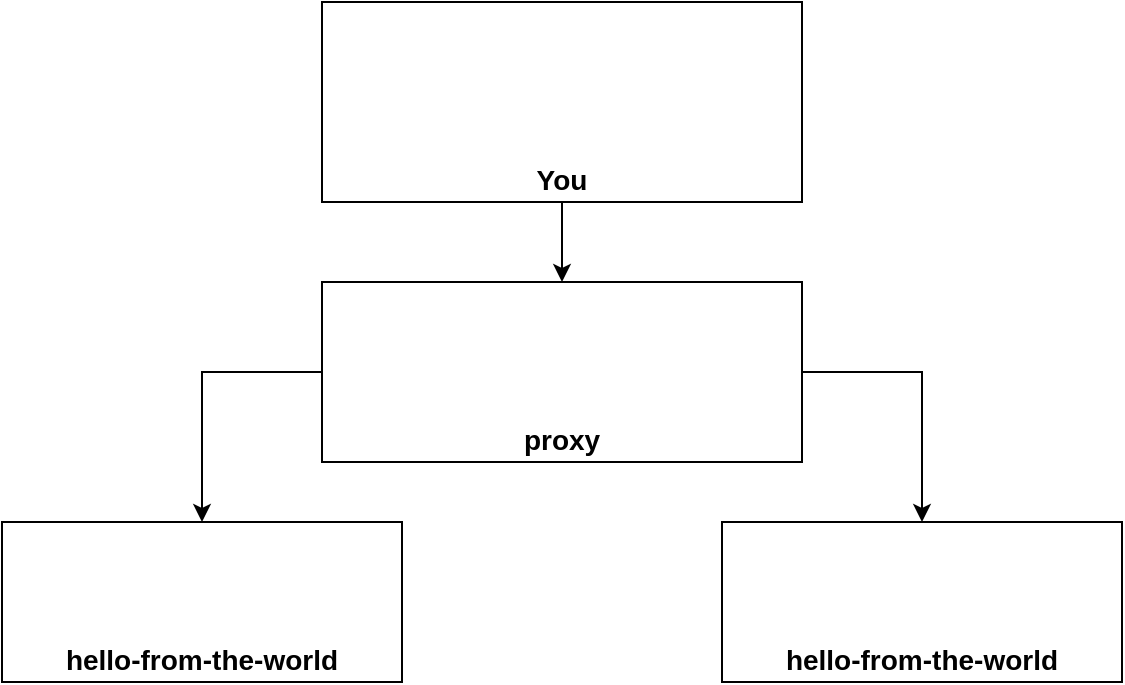 <mxfile version="16.6.4" type="device"><diagram id="IQHMe1skAxFkZUN5owls" name="Page-1"><mxGraphModel dx="796" dy="493" grid="1" gridSize="10" guides="1" tooltips="1" connect="1" arrows="1" fold="1" page="1" pageScale="1" pageWidth="850" pageHeight="1100" math="0" shadow="0"><root><mxCell id="0"/><mxCell id="1" parent="0"/><mxCell id="89Q4P0CaciUAzCpapgfD-10" style="edgeStyle=orthogonalEdgeStyle;rounded=0;orthogonalLoop=1;jettySize=auto;html=1;exitX=0;exitY=0.5;exitDx=0;exitDy=0;entryX=0.5;entryY=0;entryDx=0;entryDy=0;" edge="1" parent="1" source="89Q4P0CaciUAzCpapgfD-4" target="89Q4P0CaciUAzCpapgfD-8"><mxGeometry relative="1" as="geometry"/></mxCell><mxCell id="89Q4P0CaciUAzCpapgfD-12" value="" style="group" vertex="1" connectable="0" parent="1"><mxGeometry x="120" y="360" width="200" height="80" as="geometry"/></mxCell><mxCell id="89Q4P0CaciUAzCpapgfD-8" value="hello-from-the-world" style="rounded=0;whiteSpace=wrap;html=1;fontStyle=1;fontSize=14;verticalAlign=bottom;" vertex="1" parent="89Q4P0CaciUAzCpapgfD-12"><mxGeometry width="200" height="80" as="geometry"/></mxCell><mxCell id="89Q4P0CaciUAzCpapgfD-11" value="" style="shape=image;verticalLabelPosition=bottom;labelBackgroundColor=default;verticalAlign=top;aspect=fixed;imageAspect=0;image=https://upload.wikimedia.org/wikipedia/commons/1/1b/Nim-logo.png;" vertex="1" parent="89Q4P0CaciUAzCpapgfD-12"><mxGeometry x="63" y="4" width="71.27" height="54" as="geometry"/></mxCell><mxCell id="89Q4P0CaciUAzCpapgfD-17" value="" style="group" vertex="1" connectable="0" parent="1"><mxGeometry x="480" y="360" width="200" height="80" as="geometry"/></mxCell><mxCell id="89Q4P0CaciUAzCpapgfD-24" value="" style="group" vertex="1" connectable="0" parent="89Q4P0CaciUAzCpapgfD-17"><mxGeometry width="200" height="80" as="geometry"/></mxCell><mxCell id="89Q4P0CaciUAzCpapgfD-18" value="hello-from-the-world" style="rounded=0;whiteSpace=wrap;html=1;fontStyle=1;fontSize=14;verticalAlign=bottom;" vertex="1" parent="89Q4P0CaciUAzCpapgfD-24"><mxGeometry width="200" height="80" as="geometry"/></mxCell><mxCell id="89Q4P0CaciUAzCpapgfD-23" value="" style="shape=image;verticalLabelPosition=bottom;labelBackgroundColor=default;verticalAlign=top;aspect=fixed;imageAspect=0;image=https://upload.wikimedia.org/wikipedia/commons/thumb/d/d9/Node.js_logo.svg/1200px-Node.js_logo.svg.png;" vertex="1" parent="89Q4P0CaciUAzCpapgfD-24"><mxGeometry x="62.39" y="10" width="75.22" height="46" as="geometry"/></mxCell><mxCell id="89Q4P0CaciUAzCpapgfD-21" style="edgeStyle=orthogonalEdgeStyle;rounded=0;orthogonalLoop=1;jettySize=auto;html=1;exitX=1;exitY=0.5;exitDx=0;exitDy=0;fontSize=14;entryX=0.5;entryY=0;entryDx=0;entryDy=0;" edge="1" parent="1" source="89Q4P0CaciUAzCpapgfD-4" target="89Q4P0CaciUAzCpapgfD-18"><mxGeometry relative="1" as="geometry"><mxPoint x="580" y="390" as="targetPoint"/></mxGeometry></mxCell><mxCell id="89Q4P0CaciUAzCpapgfD-4" value="proxy" style="rounded=0;whiteSpace=wrap;html=1;fontStyle=1;verticalAlign=bottom;fontSize=14;" vertex="1" parent="1"><mxGeometry x="280" y="240" width="240" height="90" as="geometry"/></mxCell><mxCell id="89Q4P0CaciUAzCpapgfD-6" value="" style="shape=image;verticalLabelPosition=bottom;labelBackgroundColor=default;verticalAlign=top;aspect=fixed;imageAspect=0;image=https://trafficserver.apache.org/images/press/ts_logo_tm_380x73.png;" vertex="1" parent="1"><mxGeometry x="299.2" y="264.93" width="201.6" height="38.525" as="geometry"/></mxCell><mxCell id="89Q4P0CaciUAzCpapgfD-29" style="edgeStyle=orthogonalEdgeStyle;rounded=0;orthogonalLoop=1;jettySize=auto;html=1;exitX=0.5;exitY=1;exitDx=0;exitDy=0;entryX=0.5;entryY=0;entryDx=0;entryDy=0;fontSize=14;" edge="1" parent="1" source="89Q4P0CaciUAzCpapgfD-28" target="89Q4P0CaciUAzCpapgfD-4"><mxGeometry relative="1" as="geometry"/></mxCell><mxCell id="89Q4P0CaciUAzCpapgfD-30" value="" style="group" vertex="1" connectable="0" parent="1"><mxGeometry x="280" y="100" width="240" height="100" as="geometry"/></mxCell><mxCell id="89Q4P0CaciUAzCpapgfD-28" value="You" style="rounded=0;whiteSpace=wrap;html=1;fontSize=14;fontStyle=1;verticalAlign=bottom;" vertex="1" parent="89Q4P0CaciUAzCpapgfD-30"><mxGeometry width="240" height="100" as="geometry"/></mxCell><mxCell id="89Q4P0CaciUAzCpapgfD-27" value="" style="shape=image;verticalLabelPosition=bottom;labelBackgroundColor=default;verticalAlign=top;aspect=fixed;imageAspect=0;image=https://www.pngmart.com/files/11/Pepe-The-Frog-Transparent-PNG.png;" vertex="1" parent="89Q4P0CaciUAzCpapgfD-30"><mxGeometry x="77.18" y="5.5" width="85.63" height="69" as="geometry"/></mxCell></root></mxGraphModel></diagram></mxfile>